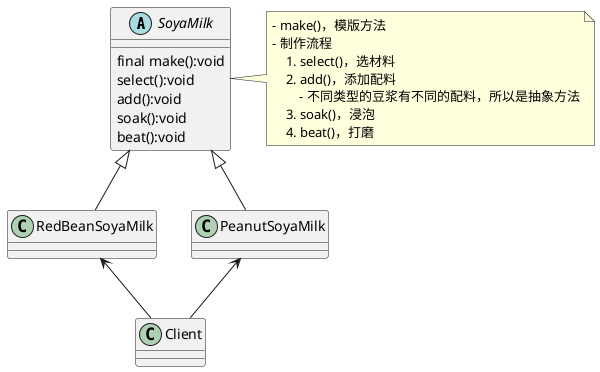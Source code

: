 @startuml

abstract class SoyaMilk {
    final make():void
    select():void
    add():void
    soak():void
    beat():void
}

note right of SoyaMilk
    - make()，模版方法
    - 制作流程
        1. select()，选材料
        2. add()，添加配料
            - 不同类型的豆浆有不同的配料，所以是抽象方法
        3. soak()，浸泡
        4. beat()，打磨
end note

class RedBeanSoyaMilk

class PeanutSoyaMilk

class Client

SoyaMilk <|-- RedBeanSoyaMilk
SoyaMilk <|-- PeanutSoyaMilk


RedBeanSoyaMilk <-- Client
PeanutSoyaMilk <-- Client
@enduml